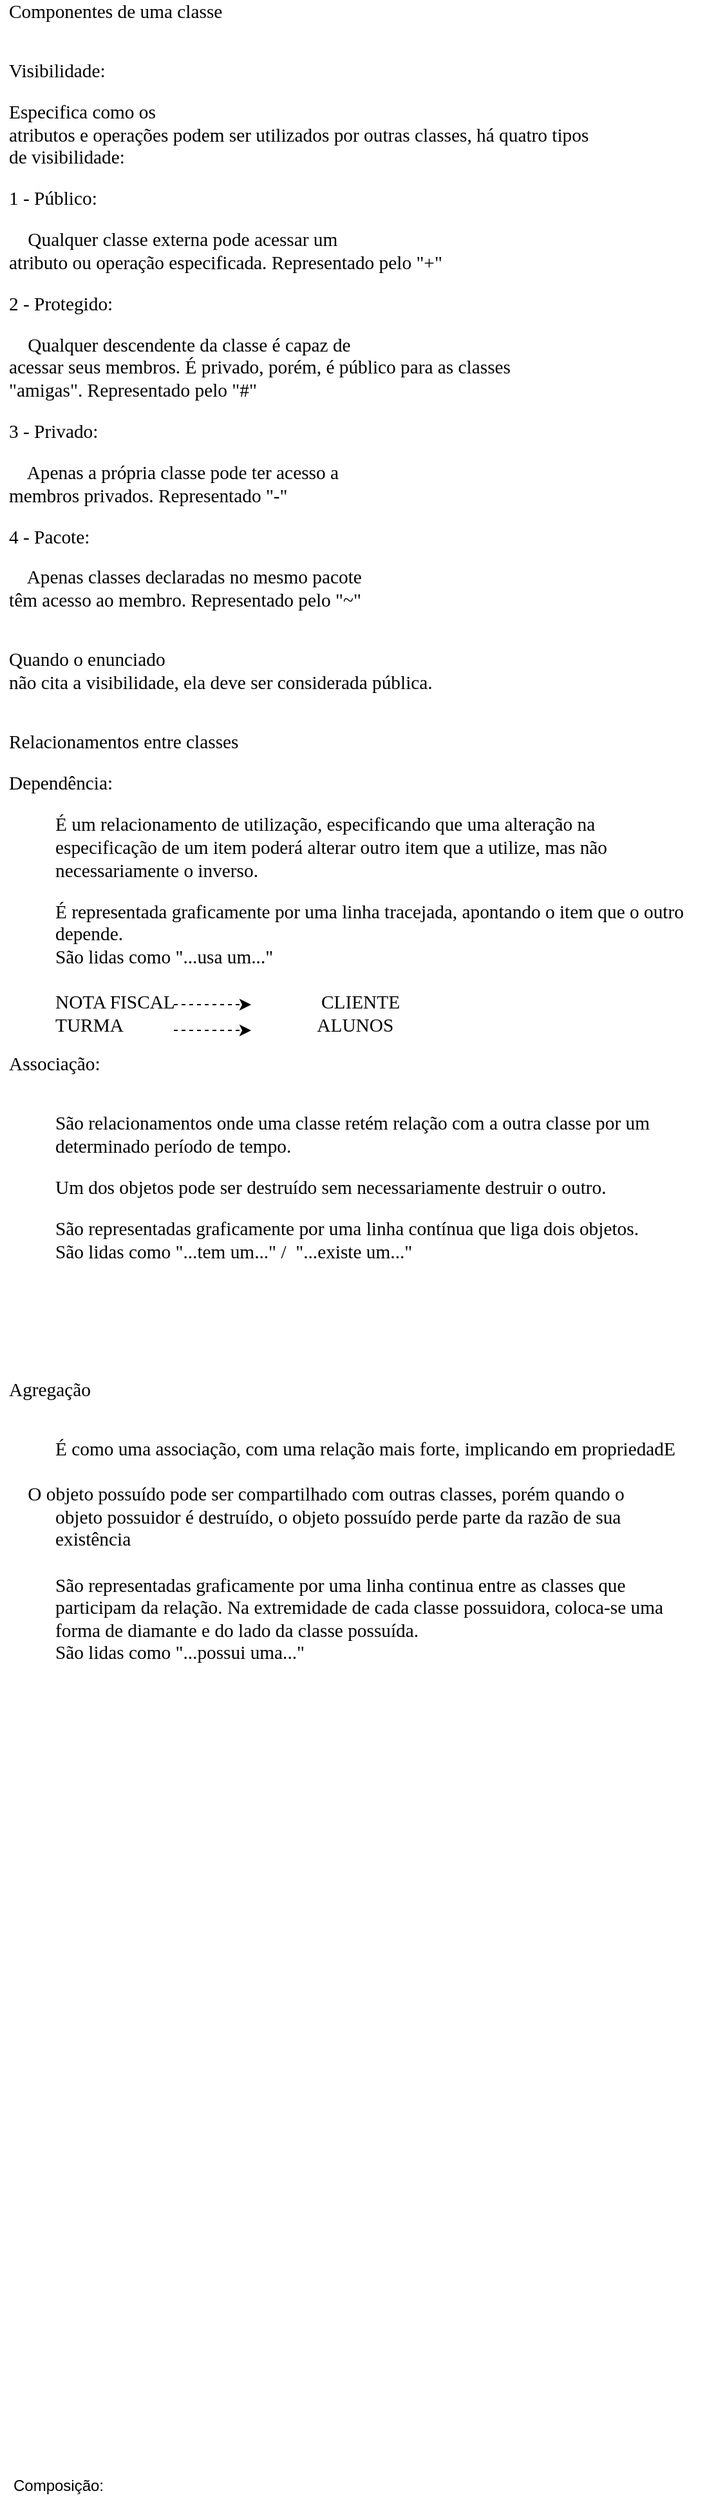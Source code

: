 <mxfile version="17.1.3" type="github">
  <diagram id="x2OHzrO9V7N0m4RuFsu1" name="Página-1">
    <mxGraphModel dx="1021" dy="2905" grid="1" gridSize="10" guides="1" tooltips="1" connect="1" arrows="1" fold="1" page="1" pageScale="1" pageWidth="827" pageHeight="1169" math="0" shadow="0">
      <root>
        <mxCell id="0" />
        <mxCell id="1" parent="0" />
        <mxCell id="jwSWIXeNUk4ajDS6AV_Z-2" value="&lt;p style=&quot;margin: 0in ; font-family: &amp;#34;calibri&amp;#34; ; font-size: 11.0pt&quot;&gt;Componentes de uma classe&lt;/p&gt;&lt;div&gt;&lt;br&gt;&lt;/div&gt;&lt;br&gt;&lt;p style=&quot;margin: 0in ; font-family: &amp;#34;calibri&amp;#34; ; font-size: 11.0pt&quot;&gt;Visibilidade:&lt;/p&gt;&lt;br&gt;&lt;p style=&quot;margin: 0in ; font-family: &amp;#34;calibri&amp;#34; ; font-size: 11.0pt&quot;&gt;Especifica como os&lt;br&gt;atributos e operações podem ser utilizados por outras classes, há quatro tipos&lt;br&gt;de visibilidade:&lt;/p&gt;&lt;br&gt;&lt;p style=&quot;margin: 0in ; font-family: &amp;#34;calibri&amp;#34; ; font-size: 11.0pt&quot;&gt;1 - Público:&lt;/p&gt;&lt;br&gt;&lt;p style=&quot;margin: 0in ; font-family: &amp;#34;calibri&amp;#34; ; font-size: 11.0pt&quot;&gt;&amp;nbsp;&amp;nbsp;&amp;nbsp; Qualquer classe externa pode acessar um&lt;br&gt;atributo ou operação especificada. Representado pelo &quot;+&quot;&lt;/p&gt;&lt;br&gt;&lt;p style=&quot;margin: 0in ; font-family: &amp;#34;calibri&amp;#34; ; font-size: 11.0pt&quot;&gt;2 - Protegido:&lt;/p&gt;&lt;br&gt;&lt;p style=&quot;margin: 0in ; font-family: &amp;#34;calibri&amp;#34; ; font-size: 11.0pt&quot;&gt;&amp;nbsp;&amp;nbsp;&amp;nbsp; Qualquer descendente da classe é capaz de&lt;br&gt;acessar seus membros. É privado, porém, é público para as classes&lt;br&gt;&quot;amigas&quot;. Representado pelo &quot;#&quot;&lt;/p&gt;&lt;br&gt;&lt;p style=&quot;margin: 0in ; font-family: &amp;#34;calibri&amp;#34; ; font-size: 11.0pt&quot;&gt;3 - Privado:&lt;/p&gt;&lt;br&gt;&lt;p style=&quot;margin: 0in ; font-family: &amp;#34;calibri&amp;#34; ; font-size: 11.0pt&quot;&gt;&amp;nbsp;&amp;nbsp;&amp;nbsp; Apenas a própria classe pode ter acesso a&lt;br&gt;membros privados. Representado &quot;-&quot;&lt;/p&gt;&lt;br&gt;&lt;p style=&quot;margin: 0in ; font-family: &amp;#34;calibri&amp;#34; ; font-size: 11.0pt&quot;&gt;4 - Pacote:&lt;/p&gt;&lt;br&gt;&lt;p style=&quot;margin: 0in ; font-family: &amp;#34;calibri&amp;#34; ; font-size: 11.0pt&quot;&gt;&amp;nbsp;&amp;nbsp;&amp;nbsp; Apenas classes declaradas no mesmo pacote&lt;br&gt;têm acesso ao membro. Representado pelo &quot;~&quot;&lt;/p&gt;&lt;br&gt;&lt;br&gt;&lt;p style=&quot;margin: 0in ; font-family: &amp;#34;calibri&amp;#34; ; font-size: 11.0pt&quot;&gt;Quando o enunciado&lt;br&gt;não cita a visibilidade, ela deve ser considerada pública.&lt;/p&gt;&lt;br&gt;&lt;br&gt;&lt;p style=&quot;margin: 0in ; font-family: &amp;#34;calibri&amp;#34; ; font-size: 11.0pt&quot;&gt;Relacionamentos entre classes&lt;/p&gt;&lt;br&gt;&lt;p style=&quot;margin: 0in ; font-family: &amp;#34;calibri&amp;#34; ; font-size: 11.0pt&quot;&gt;Dependência:&lt;/p&gt;&lt;br&gt;&lt;p style=&quot;margin: 0in ; margin-left: 0.375in ; font-family: &amp;#34;calibri&amp;#34; ; font-size: 11.0pt&quot;&gt;É um relacionamento de utilização, especificando que uma alteração na&lt;br&gt;especificação de um item poderá alterar outro item que a utilize, mas não&lt;br&gt;necessariamente o inverso.&lt;/p&gt;&lt;br&gt;&lt;p style=&quot;margin: 0in ; margin-left: 0.375in ; font-family: &amp;#34;calibri&amp;#34; ; font-size: 11.0pt&quot;&gt;É representada graficamente por uma linha tracejada, apontando o item que o outro&lt;br&gt;depende.&lt;/p&gt;&lt;p style=&quot;margin: 0in ; margin-left: 0.375in ; font-family: &amp;#34;calibri&amp;#34; ; font-size: 11.0pt&quot;&gt;São lidas como &quot;...usa um...&quot;&lt;/p&gt;&lt;p style=&quot;margin: 0in ; margin-left: 0.375in ; font-family: &amp;#34;calibri&amp;#34; ; font-size: 11.0pt&quot;&gt;&lt;br&gt;&lt;/p&gt;&lt;p style=&quot;margin: 0in ; margin-left: 0.375in ; font-family: &amp;#34;calibri&amp;#34; ; font-size: 11.0pt&quot;&gt;NOTA FISCAL&amp;nbsp; &amp;nbsp; &amp;nbsp; &amp;nbsp; &amp;nbsp; &amp;nbsp; &amp;nbsp; &amp;nbsp; &amp;nbsp; &amp;nbsp; &amp;nbsp; &amp;nbsp; &amp;nbsp; &amp;nbsp; &amp;nbsp; &amp;nbsp;CLIENTE&lt;/p&gt;&lt;p style=&quot;margin: 0in ; margin-left: 0.375in ; font-family: &amp;#34;calibri&amp;#34; ; font-size: 11.0pt&quot;&gt;TURMA&amp;nbsp; &amp;nbsp; &amp;nbsp; &amp;nbsp; &amp;nbsp; &amp;nbsp; &amp;nbsp; &amp;nbsp; &amp;nbsp; &amp;nbsp; &amp;nbsp; &amp;nbsp; &amp;nbsp; &amp;nbsp; &amp;nbsp; &amp;nbsp; &amp;nbsp; &amp;nbsp; &amp;nbsp; &amp;nbsp; &amp;nbsp;ALUNOS&lt;/p&gt;&lt;p style=&quot;margin: 0in ; margin-left: 0.375in ; font-family: &amp;#34;calibri&amp;#34; ; font-size: 11.0pt&quot;&gt;&lt;br&gt;&lt;/p&gt;&lt;p style=&quot;margin: 0in ; margin-left: 0.375in ; font-family: &amp;#34;calibri&amp;#34; ; font-size: 11.0pt&quot;&gt;&lt;br&gt;&lt;/p&gt;" style="text;html=1;align=left;verticalAlign=middle;resizable=0;points=[];autosize=1;strokeColor=none;fillColor=none;" vertex="1" parent="1">
          <mxGeometry x="10" y="-2240" width="550" height="720" as="geometry" />
        </mxCell>
        <mxCell id="jwSWIXeNUk4ajDS6AV_Z-4" value="" style="endArrow=classic;dashed=1;html=1;endFill=1;" edge="1" parent="1">
          <mxGeometry width="50" height="50" relative="1" as="geometry">
            <mxPoint x="140" y="-1520" as="sourcePoint" />
            <mxPoint x="200" y="-1520" as="targetPoint" />
          </mxGeometry>
        </mxCell>
        <mxCell id="jwSWIXeNUk4ajDS6AV_Z-5" value="" style="endArrow=classic;dashed=1;html=1;endFill=1;" edge="1" parent="1">
          <mxGeometry width="50" height="50" relative="1" as="geometry">
            <mxPoint x="140" y="-1500.0" as="sourcePoint" />
            <mxPoint x="200.0" y="-1500.0" as="targetPoint" />
          </mxGeometry>
        </mxCell>
        <mxCell id="jwSWIXeNUk4ajDS6AV_Z-6" value="&lt;p style=&quot;margin: 0in ; font-family: &amp;#34;calibri&amp;#34; ; font-size: 11.0pt&quot;&gt;Associação:&lt;/p&gt;&lt;br&gt;&lt;br&gt;&lt;p style=&quot;margin: 0in ; margin-left: 0.375in ; font-family: &amp;#34;calibri&amp;#34; ; font-size: 11.0pt&quot;&gt;São relacionamentos onde uma classe retém relação com a outra classe por um&lt;br&gt;determinado período de tempo.&lt;/p&gt;&lt;br&gt;&lt;p style=&quot;margin: 0in ; margin-left: 0.375in ; font-family: &amp;#34;calibri&amp;#34; ; font-size: 11.0pt&quot;&gt;Um dos objetos pode ser destruído sem necessariamente destruir o outro.&lt;/p&gt;&lt;br&gt;&lt;p style=&quot;margin: 0in ; margin-left: 0.375in ; font-family: &amp;#34;calibri&amp;#34; ; font-size: 11.0pt&quot;&gt;São representadas graficamente por uma linha contínua que liga dois objetos.&lt;/p&gt;&lt;p style=&quot;margin: 0in ; margin-left: 0.375in ; font-family: &amp;#34;calibri&amp;#34; ; font-size: 11.0pt&quot;&gt;São lidas como &quot;...tem um...&quot; /&amp;nbsp; &quot;...existe um...&quot;&lt;/p&gt;&lt;br&gt;&lt;br&gt;&lt;p style=&quot;margin: 0in ; margin-left: 0.375in ; font-family: &amp;#34;calibri&amp;#34; ; font-size: 11.0pt&quot;&gt;&amp;nbsp;&lt;/p&gt;&lt;br&gt;&lt;br&gt;&lt;div style=&quot;direction: ltr&quot;&gt;&lt;/div&gt;&lt;br&gt;&lt;p style=&quot;margin: 0in ; font-family: &amp;#34;calibri&amp;#34; ; font-size: 11.0pt&quot;&gt;Agregação&lt;/p&gt;&lt;br&gt;&lt;br&gt;&lt;p style=&quot;margin: 0in ; margin-left: 0.375in ; font-family: &amp;#34;calibri&amp;#34; ; font-size: 11.0pt&quot;&gt;É como uma associação, com uma relação mais forte, implicando em propriedadE&lt;/p&gt;&lt;p style=&quot;margin: 0in ; margin-left: 0.375in ; font-family: &amp;#34;calibri&amp;#34; ; font-size: 11.0pt&quot;&gt;&lt;br&gt;&lt;/p&gt;&lt;span style=&quot;font-family: &amp;#34;calibri&amp;#34; ; font-size: 11pt&quot;&gt;&lt;span style=&quot;white-space: pre&quot;&gt;	&lt;/span&gt;&amp;nbsp; &amp;nbsp;O&amp;nbsp;&lt;/span&gt;&lt;span style=&quot;font-family: &amp;#34;calibri&amp;#34; ; font-size: 11pt&quot;&gt;objeto possuído pode ser compartilhado com outras classes, porém quando o&lt;/span&gt;&lt;span style=&quot;font-family: &amp;#34;calibri&amp;#34; ; font-size: 11pt&quot;&gt;&lt;br&gt;&lt;/span&gt;&lt;p style=&quot;margin: 0in ; margin-left: 0.375in ; font-family: &amp;#34;calibri&amp;#34; ; font-size: 11.0pt&quot;&gt;objeto possuidor é destruído, o objeto possuído perde parte da razão de sua&lt;br&gt;existência&lt;/p&gt;&lt;p style=&quot;margin: 0in ; margin-left: 0.375in ; font-family: &amp;#34;calibri&amp;#34; ; font-size: 11.0pt&quot;&gt;&lt;br&gt;&lt;/p&gt;&lt;p style=&quot;margin: 0in ; margin-left: 0.375in ; font-family: &amp;#34;calibri&amp;#34; ; font-size: 11.0pt&quot;&gt;São representadas graficamente por uma linha continua entre as classes que&lt;br&gt;participam da relação. Na extremidade de cada classe possuidora, coloca-se uma&lt;br&gt;forma de diamante e do lado da classe possuída.&lt;/p&gt;&lt;p style=&quot;margin: 0in ; margin-left: 0.375in ; font-family: &amp;#34;calibri&amp;#34; ; font-size: 11.0pt&quot;&gt;São lidas como &quot;...possui uma...&quot;&lt;/p&gt;" style="text;html=1;align=left;verticalAlign=middle;resizable=0;points=[];autosize=1;strokeColor=none;fillColor=none;" vertex="1" parent="1">
          <mxGeometry x="10" y="-1450" width="540" height="410" as="geometry" />
        </mxCell>
        <mxCell id="jwSWIXeNUk4ajDS6AV_Z-8" value="Composição:&lt;br&gt;" style="text;html=1;align=center;verticalAlign=middle;resizable=0;points=[];autosize=1;strokeColor=none;fillColor=none;" vertex="1" parent="1">
          <mxGeometry x="5" y="-380" width="90" height="20" as="geometry" />
        </mxCell>
      </root>
    </mxGraphModel>
  </diagram>
</mxfile>
